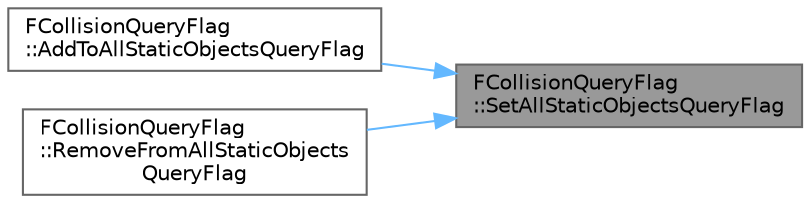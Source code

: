 digraph "FCollisionQueryFlag::SetAllStaticObjectsQueryFlag"
{
 // INTERACTIVE_SVG=YES
 // LATEX_PDF_SIZE
  bgcolor="transparent";
  edge [fontname=Helvetica,fontsize=10,labelfontname=Helvetica,labelfontsize=10];
  node [fontname=Helvetica,fontsize=10,shape=box,height=0.2,width=0.4];
  rankdir="RL";
  Node1 [id="Node000001",label="FCollisionQueryFlag\l::SetAllStaticObjectsQueryFlag",height=0.2,width=0.4,color="gray40", fillcolor="grey60", style="filled", fontcolor="black",tooltip=" "];
  Node1 -> Node2 [id="edge1_Node000001_Node000002",dir="back",color="steelblue1",style="solid",tooltip=" "];
  Node2 [id="Node000002",label="FCollisionQueryFlag\l::AddToAllStaticObjectsQueryFlag",height=0.2,width=0.4,color="grey40", fillcolor="white", style="filled",URL="$db/d29/structFCollisionQueryFlag.html#aebe2a6410c692159819109c0993ad660",tooltip=" "];
  Node1 -> Node3 [id="edge2_Node000001_Node000003",dir="back",color="steelblue1",style="solid",tooltip=" "];
  Node3 [id="Node000003",label="FCollisionQueryFlag\l::RemoveFromAllStaticObjects\lQueryFlag",height=0.2,width=0.4,color="grey40", fillcolor="white", style="filled",URL="$db/d29/structFCollisionQueryFlag.html#a6142726e37befb9d56df4c15284a9c2e",tooltip=" "];
}
